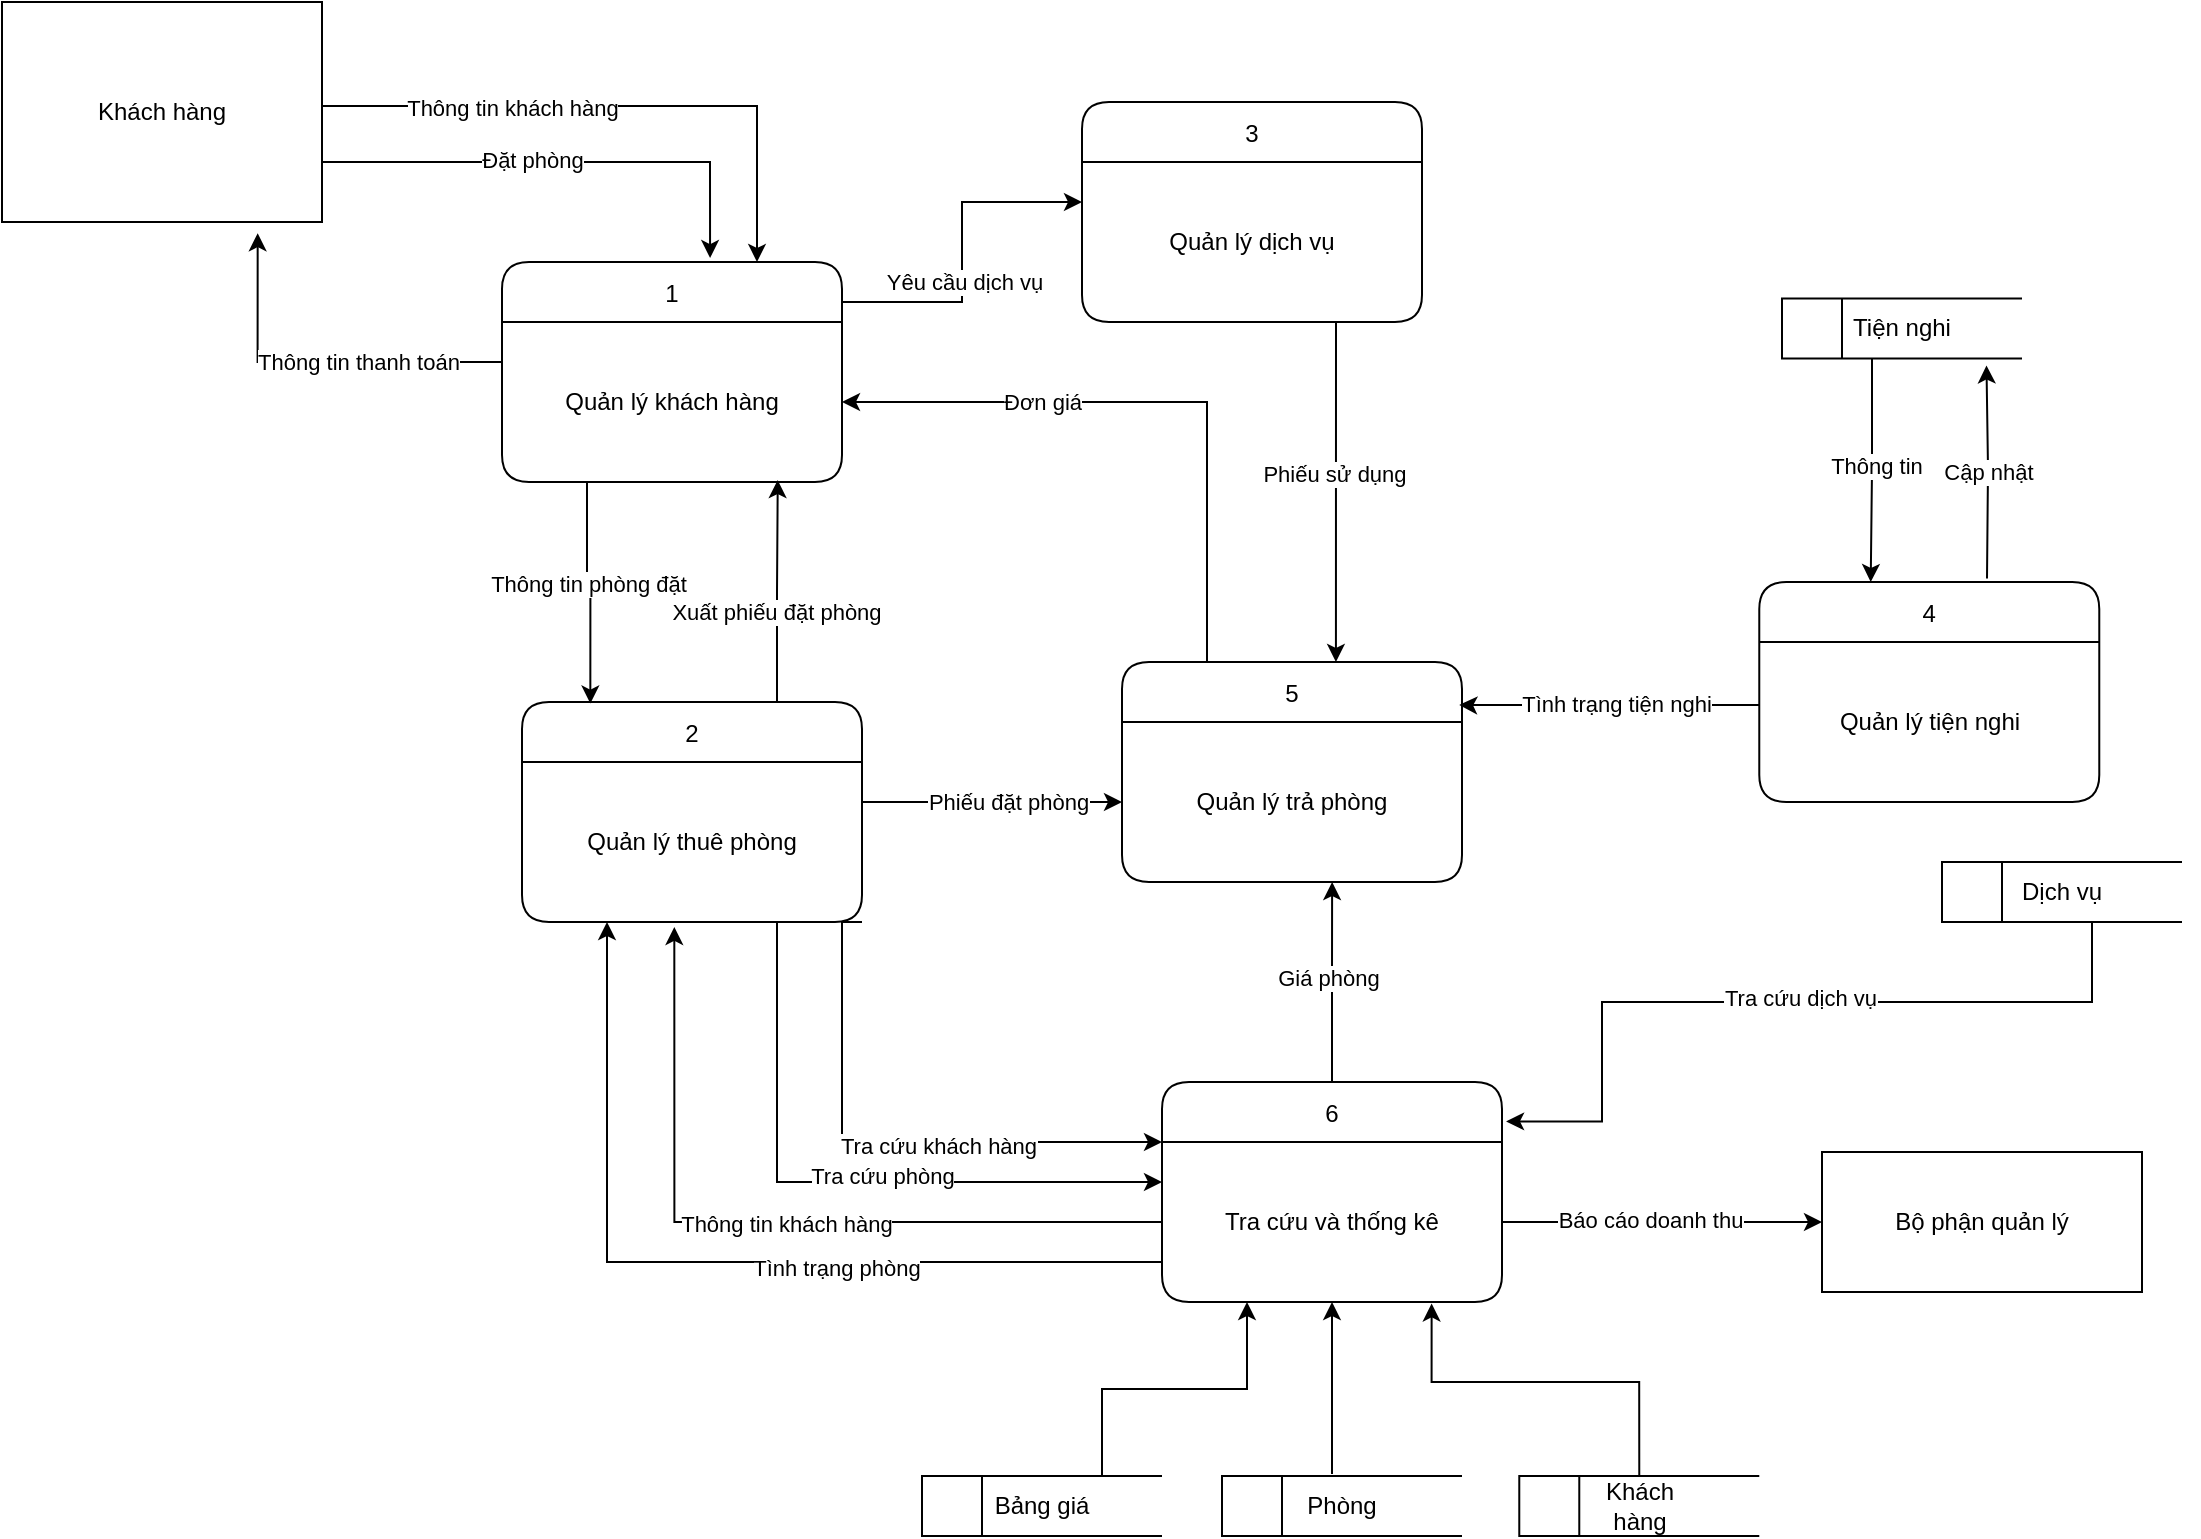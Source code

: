 <mxfile version="24.7.4">
  <diagram name="Trang-1" id="wyOwnEwqPiXWQ402WrO7">
    <mxGraphModel dx="1195" dy="643" grid="1" gridSize="10" guides="1" tooltips="1" connect="1" arrows="1" fold="1" page="1" pageScale="1" pageWidth="1169" pageHeight="827" math="0" shadow="0">
      <root>
        <mxCell id="0" />
        <mxCell id="1" parent="0" />
        <mxCell id="kh8GKiCDwH6RABgB_8PD-3" value="1" style="swimlane;fontStyle=0;childLayout=stackLayout;horizontal=1;startSize=30;fillColor=#ffffff;horizontalStack=0;resizeParent=1;resizeParentMax=0;resizeLast=0;collapsible=0;marginBottom=0;swimlaneFillColor=#ffffff;rounded=1;" vertex="1" parent="1">
          <mxGeometry x="280" y="190" width="170" height="110" as="geometry" />
        </mxCell>
        <mxCell id="kh8GKiCDwH6RABgB_8PD-4" value="Quản lý khách hàng" style="text;html=1;align=center;verticalAlign=middle;whiteSpace=wrap;rounded=0;" vertex="1" parent="kh8GKiCDwH6RABgB_8PD-3">
          <mxGeometry y="30" width="170" height="80" as="geometry" />
        </mxCell>
        <mxCell id="kh8GKiCDwH6RABgB_8PD-6" style="edgeStyle=orthogonalEdgeStyle;rounded=0;orthogonalLoop=1;jettySize=auto;html=1;exitX=1;exitY=0.25;exitDx=0;exitDy=0;entryX=0.75;entryY=0;entryDx=0;entryDy=0;" edge="1" parent="1" source="kh8GKiCDwH6RABgB_8PD-5" target="kh8GKiCDwH6RABgB_8PD-3">
          <mxGeometry relative="1" as="geometry">
            <Array as="points">
              <mxPoint x="407" y="112" />
            </Array>
          </mxGeometry>
        </mxCell>
        <mxCell id="kh8GKiCDwH6RABgB_8PD-7" value="Thông tin khách hàng" style="edgeLabel;html=1;align=center;verticalAlign=middle;resizable=0;points=[];" vertex="1" connectable="0" parent="kh8GKiCDwH6RABgB_8PD-6">
          <mxGeometry x="-0.252" y="-1" relative="1" as="geometry">
            <mxPoint as="offset" />
          </mxGeometry>
        </mxCell>
        <mxCell id="kh8GKiCDwH6RABgB_8PD-5" value="Khách hàng" style="html=1;dashed=0;whiteSpace=wrap;" vertex="1" parent="1">
          <mxGeometry x="30" y="60" width="160" height="110" as="geometry" />
        </mxCell>
        <mxCell id="kh8GKiCDwH6RABgB_8PD-8" value="3" style="swimlane;fontStyle=0;childLayout=stackLayout;horizontal=1;startSize=30;fillColor=#ffffff;horizontalStack=0;resizeParent=1;resizeParentMax=0;resizeLast=0;collapsible=0;marginBottom=0;swimlaneFillColor=#ffffff;rounded=1;" vertex="1" parent="1">
          <mxGeometry x="570" y="110" width="170" height="110" as="geometry" />
        </mxCell>
        <mxCell id="kh8GKiCDwH6RABgB_8PD-9" value="Quản lý dịch vụ" style="text;html=1;align=center;verticalAlign=middle;whiteSpace=wrap;rounded=0;" vertex="1" parent="kh8GKiCDwH6RABgB_8PD-8">
          <mxGeometry y="30" width="170" height="80" as="geometry" />
        </mxCell>
        <mxCell id="kh8GKiCDwH6RABgB_8PD-10" value="2" style="swimlane;fontStyle=0;childLayout=stackLayout;horizontal=1;startSize=30;fillColor=#ffffff;horizontalStack=0;resizeParent=1;resizeParentMax=0;resizeLast=0;collapsible=0;marginBottom=0;swimlaneFillColor=#ffffff;rounded=1;" vertex="1" parent="1">
          <mxGeometry x="290" y="410" width="170" height="110" as="geometry" />
        </mxCell>
        <mxCell id="kh8GKiCDwH6RABgB_8PD-11" value="Quản lý thuê phòng" style="text;html=1;align=center;verticalAlign=middle;whiteSpace=wrap;rounded=0;" vertex="1" parent="kh8GKiCDwH6RABgB_8PD-10">
          <mxGeometry y="30" width="170" height="80" as="geometry" />
        </mxCell>
        <mxCell id="kh8GKiCDwH6RABgB_8PD-12" value="4" style="swimlane;fontStyle=0;childLayout=stackLayout;horizontal=1;startSize=30;fillColor=#ffffff;horizontalStack=0;resizeParent=1;resizeParentMax=0;resizeLast=0;collapsible=0;marginBottom=0;swimlaneFillColor=#ffffff;rounded=1;" vertex="1" parent="1">
          <mxGeometry x="908.64" y="350" width="170" height="110" as="geometry" />
        </mxCell>
        <mxCell id="kh8GKiCDwH6RABgB_8PD-13" value="Quản lý tiện nghi" style="text;html=1;align=center;verticalAlign=middle;whiteSpace=wrap;rounded=0;" vertex="1" parent="kh8GKiCDwH6RABgB_8PD-12">
          <mxGeometry y="30" width="170" height="80" as="geometry" />
        </mxCell>
        <mxCell id="kh8GKiCDwH6RABgB_8PD-14" value="6" style="swimlane;fontStyle=0;childLayout=stackLayout;horizontal=1;startSize=30;fillColor=#ffffff;horizontalStack=0;resizeParent=1;resizeParentMax=0;resizeLast=0;collapsible=0;marginBottom=0;swimlaneFillColor=#ffffff;rounded=1;" vertex="1" parent="1">
          <mxGeometry x="610" y="600" width="170" height="110" as="geometry" />
        </mxCell>
        <mxCell id="kh8GKiCDwH6RABgB_8PD-15" value="Tra cứu và thống kê" style="text;html=1;align=center;verticalAlign=middle;whiteSpace=wrap;rounded=0;" vertex="1" parent="kh8GKiCDwH6RABgB_8PD-14">
          <mxGeometry y="30" width="170" height="80" as="geometry" />
        </mxCell>
        <mxCell id="kh8GKiCDwH6RABgB_8PD-82" style="edgeStyle=orthogonalEdgeStyle;rounded=0;orthogonalLoop=1;jettySize=auto;html=1;exitX=0.25;exitY=0;exitDx=0;exitDy=0;entryX=1;entryY=0.5;entryDx=0;entryDy=0;" edge="1" parent="1" source="kh8GKiCDwH6RABgB_8PD-16" target="kh8GKiCDwH6RABgB_8PD-4">
          <mxGeometry relative="1" as="geometry" />
        </mxCell>
        <mxCell id="kh8GKiCDwH6RABgB_8PD-83" value="Đơn giá" style="edgeLabel;html=1;align=center;verticalAlign=middle;resizable=0;points=[];" vertex="1" connectable="0" parent="kh8GKiCDwH6RABgB_8PD-82">
          <mxGeometry x="0.362" relative="1" as="geometry">
            <mxPoint as="offset" />
          </mxGeometry>
        </mxCell>
        <mxCell id="kh8GKiCDwH6RABgB_8PD-16" value="5" style="swimlane;fontStyle=0;childLayout=stackLayout;horizontal=1;startSize=30;fillColor=#ffffff;horizontalStack=0;resizeParent=1;resizeParentMax=0;resizeLast=0;collapsible=0;marginBottom=0;swimlaneFillColor=#ffffff;rounded=1;" vertex="1" parent="1">
          <mxGeometry x="590" y="390" width="170" height="110" as="geometry" />
        </mxCell>
        <mxCell id="kh8GKiCDwH6RABgB_8PD-17" value="Quản lý trả phòng" style="text;html=1;align=center;verticalAlign=middle;whiteSpace=wrap;rounded=0;" vertex="1" parent="kh8GKiCDwH6RABgB_8PD-16">
          <mxGeometry y="30" width="170" height="80" as="geometry" />
        </mxCell>
        <mxCell id="kh8GKiCDwH6RABgB_8PD-33" style="edgeStyle=orthogonalEdgeStyle;rounded=0;orthogonalLoop=1;jettySize=auto;html=1;exitX=1;exitY=0.5;exitDx=0;exitDy=0;entryX=1.012;entryY=0.179;entryDx=0;entryDy=0;entryPerimeter=0;" edge="1" parent="1" source="kh8GKiCDwH6RABgB_8PD-26" target="kh8GKiCDwH6RABgB_8PD-14">
          <mxGeometry relative="1" as="geometry">
            <mxPoint x="1100.0" y="510" as="targetPoint" />
            <Array as="points">
              <mxPoint x="1075" y="505" />
              <mxPoint x="1075" y="560" />
              <mxPoint x="830" y="560" />
              <mxPoint x="830" y="620" />
            </Array>
          </mxGeometry>
        </mxCell>
        <mxCell id="kh8GKiCDwH6RABgB_8PD-34" value="Tra cứu dịch vụ" style="edgeLabel;html=1;align=center;verticalAlign=middle;resizable=0;points=[];" vertex="1" connectable="0" parent="kh8GKiCDwH6RABgB_8PD-33">
          <mxGeometry x="0.087" y="-2" relative="1" as="geometry">
            <mxPoint as="offset" />
          </mxGeometry>
        </mxCell>
        <mxCell id="kh8GKiCDwH6RABgB_8PD-26" value="" style="html=1;dashed=0;whiteSpace=wrap;shape=mxgraph.dfd.dataStoreID;align=left;spacingLeft=3;points=[[0,0],[0.5,0],[1,0],[0,0.5],[1,0.5],[0,1],[0.5,1],[1,1]];" vertex="1" parent="1">
          <mxGeometry x="1000" y="490" width="120" height="30" as="geometry" />
        </mxCell>
        <mxCell id="kh8GKiCDwH6RABgB_8PD-27" value="Dịch vụ" style="text;html=1;align=center;verticalAlign=middle;whiteSpace=wrap;rounded=0;" vertex="1" parent="1">
          <mxGeometry x="1030" y="490" width="60" height="30" as="geometry" />
        </mxCell>
        <mxCell id="kh8GKiCDwH6RABgB_8PD-39" value="" style="html=1;dashed=0;whiteSpace=wrap;shape=mxgraph.dfd.dataStoreID;align=left;spacingLeft=3;points=[[0,0],[0.5,0],[1,0],[0,0.5],[1,0.5],[0,1],[0.5,1],[1,1]];" vertex="1" parent="1">
          <mxGeometry x="788.64" y="797" width="120" height="30" as="geometry" />
        </mxCell>
        <mxCell id="kh8GKiCDwH6RABgB_8PD-40" value="Khách hàng" style="text;html=1;align=center;verticalAlign=middle;whiteSpace=wrap;rounded=0;" vertex="1" parent="1">
          <mxGeometry x="818.64" y="797" width="60" height="30" as="geometry" />
        </mxCell>
        <mxCell id="kh8GKiCDwH6RABgB_8PD-41" style="edgeStyle=orthogonalEdgeStyle;rounded=0;orthogonalLoop=1;jettySize=auto;html=1;exitX=0.5;exitY=0;exitDx=0;exitDy=0;entryX=0.793;entryY=1.009;entryDx=0;entryDy=0;entryPerimeter=0;" edge="1" parent="1" source="kh8GKiCDwH6RABgB_8PD-40" target="kh8GKiCDwH6RABgB_8PD-15">
          <mxGeometry relative="1" as="geometry">
            <mxPoint x="700.0" y="804.88" as="targetPoint" />
            <Array as="points">
              <mxPoint x="849" y="750" />
              <mxPoint x="745" y="750" />
            </Array>
          </mxGeometry>
        </mxCell>
        <mxCell id="kh8GKiCDwH6RABgB_8PD-42" value="" style="html=1;dashed=0;whiteSpace=wrap;shape=mxgraph.dfd.dataStoreID;align=left;spacingLeft=3;points=[[0,0],[0.5,0],[1,0],[0,0.5],[1,0.5],[0,1],[0.5,1],[1,1]];" vertex="1" parent="1">
          <mxGeometry x="920" y="208.24" width="120" height="30" as="geometry" />
        </mxCell>
        <mxCell id="kh8GKiCDwH6RABgB_8PD-43" value="Tiện nghi" style="text;html=1;align=center;verticalAlign=middle;whiteSpace=wrap;rounded=0;" vertex="1" parent="1">
          <mxGeometry x="950" y="208.24" width="60" height="30" as="geometry" />
        </mxCell>
        <mxCell id="kh8GKiCDwH6RABgB_8PD-44" style="edgeStyle=orthogonalEdgeStyle;rounded=0;orthogonalLoop=1;jettySize=auto;html=1;exitX=0.25;exitY=1;exitDx=0;exitDy=0;entryX=0.408;entryY=0.016;entryDx=0;entryDy=0;entryPerimeter=0;" edge="1" parent="1" source="kh8GKiCDwH6RABgB_8PD-43">
          <mxGeometry relative="1" as="geometry">
            <mxPoint x="964.36" y="350.0" as="targetPoint" />
          </mxGeometry>
        </mxCell>
        <mxCell id="kh8GKiCDwH6RABgB_8PD-45" value="Thông tin" style="edgeLabel;html=1;align=center;verticalAlign=middle;resizable=0;points=[];" vertex="1" connectable="0" parent="kh8GKiCDwH6RABgB_8PD-44">
          <mxGeometry x="-0.02" y="1" relative="1" as="geometry">
            <mxPoint x="1" y="-1" as="offset" />
          </mxGeometry>
        </mxCell>
        <mxCell id="kh8GKiCDwH6RABgB_8PD-46" style="edgeStyle=orthogonalEdgeStyle;rounded=0;orthogonalLoop=1;jettySize=auto;html=1;exitX=0.75;exitY=0;exitDx=0;exitDy=0;entryX=0.852;entryY=1.117;entryDx=0;entryDy=0;entryPerimeter=0;" edge="1" parent="1" target="kh8GKiCDwH6RABgB_8PD-42">
          <mxGeometry relative="1" as="geometry">
            <mxPoint x="1022.5" y="348.24" as="sourcePoint" />
          </mxGeometry>
        </mxCell>
        <mxCell id="kh8GKiCDwH6RABgB_8PD-47" value="Cập nhật" style="edgeLabel;html=1;align=center;verticalAlign=middle;resizable=0;points=[];" vertex="1" connectable="0" parent="kh8GKiCDwH6RABgB_8PD-46">
          <mxGeometry x="-0.052" relative="1" as="geometry">
            <mxPoint y="-2" as="offset" />
          </mxGeometry>
        </mxCell>
        <mxCell id="kh8GKiCDwH6RABgB_8PD-48" style="edgeStyle=orthogonalEdgeStyle;rounded=0;orthogonalLoop=1;jettySize=auto;html=1;entryX=0.992;entryY=0.195;entryDx=0;entryDy=0;entryPerimeter=0;" edge="1" parent="1" source="kh8GKiCDwH6RABgB_8PD-12" target="kh8GKiCDwH6RABgB_8PD-16">
          <mxGeometry relative="1" as="geometry">
            <Array as="points">
              <mxPoint x="760" y="411" />
            </Array>
          </mxGeometry>
        </mxCell>
        <mxCell id="kh8GKiCDwH6RABgB_8PD-49" value="Tình trạng tiện nghi" style="edgeLabel;html=1;align=center;verticalAlign=middle;resizable=0;points=[];" vertex="1" connectable="0" parent="kh8GKiCDwH6RABgB_8PD-48">
          <mxGeometry x="-0.049" y="-1" relative="1" as="geometry">
            <mxPoint as="offset" />
          </mxGeometry>
        </mxCell>
        <mxCell id="kh8GKiCDwH6RABgB_8PD-52" style="edgeStyle=orthogonalEdgeStyle;rounded=0;orthogonalLoop=1;jettySize=auto;html=1;exitX=0.25;exitY=1;exitDx=0;exitDy=0;entryX=0.201;entryY=0.007;entryDx=0;entryDy=0;entryPerimeter=0;" edge="1" parent="1" source="kh8GKiCDwH6RABgB_8PD-4" target="kh8GKiCDwH6RABgB_8PD-10">
          <mxGeometry relative="1" as="geometry" />
        </mxCell>
        <mxCell id="kh8GKiCDwH6RABgB_8PD-53" value="Thông tin phòng đặt" style="edgeLabel;html=1;align=center;verticalAlign=middle;resizable=0;points=[];" vertex="1" connectable="0" parent="kh8GKiCDwH6RABgB_8PD-52">
          <mxGeometry x="-0.097" relative="1" as="geometry">
            <mxPoint as="offset" />
          </mxGeometry>
        </mxCell>
        <mxCell id="kh8GKiCDwH6RABgB_8PD-54" style="edgeStyle=orthogonalEdgeStyle;rounded=0;orthogonalLoop=1;jettySize=auto;html=1;exitX=0.75;exitY=0;exitDx=0;exitDy=0;entryX=0.811;entryY=0.988;entryDx=0;entryDy=0;entryPerimeter=0;" edge="1" parent="1" source="kh8GKiCDwH6RABgB_8PD-10" target="kh8GKiCDwH6RABgB_8PD-4">
          <mxGeometry relative="1" as="geometry" />
        </mxCell>
        <mxCell id="kh8GKiCDwH6RABgB_8PD-55" value="Xuất phiếu đặt phòng" style="edgeLabel;html=1;align=center;verticalAlign=middle;resizable=0;points=[];" vertex="1" connectable="0" parent="kh8GKiCDwH6RABgB_8PD-54">
          <mxGeometry x="-0.196" y="1" relative="1" as="geometry">
            <mxPoint as="offset" />
          </mxGeometry>
        </mxCell>
        <mxCell id="kh8GKiCDwH6RABgB_8PD-56" value="" style="html=1;dashed=0;whiteSpace=wrap;shape=mxgraph.dfd.dataStoreID;align=left;spacingLeft=3;points=[[0,0],[0.5,0],[1,0],[0,0.5],[1,0.5],[0,1],[0.5,1],[1,1]];" vertex="1" parent="1">
          <mxGeometry x="640" y="797" width="120" height="30" as="geometry" />
        </mxCell>
        <mxCell id="kh8GKiCDwH6RABgB_8PD-57" value="Phòng" style="text;html=1;align=center;verticalAlign=middle;whiteSpace=wrap;rounded=0;" vertex="1" parent="1">
          <mxGeometry x="670" y="797" width="60" height="30" as="geometry" />
        </mxCell>
        <mxCell id="kh8GKiCDwH6RABgB_8PD-58" style="edgeStyle=orthogonalEdgeStyle;rounded=0;orthogonalLoop=1;jettySize=auto;html=1;entryX=0.5;entryY=1;entryDx=0;entryDy=0;" edge="1" parent="1" target="kh8GKiCDwH6RABgB_8PD-15">
          <mxGeometry relative="1" as="geometry">
            <mxPoint x="695" y="796" as="sourcePoint" />
            <mxPoint x="500" y="812" as="targetPoint" />
            <Array as="points">
              <mxPoint x="695" y="750" />
              <mxPoint x="695" y="750" />
            </Array>
          </mxGeometry>
        </mxCell>
        <mxCell id="kh8GKiCDwH6RABgB_8PD-59" style="edgeStyle=orthogonalEdgeStyle;rounded=0;orthogonalLoop=1;jettySize=auto;html=1;exitX=0.75;exitY=1;exitDx=0;exitDy=0;entryX=0;entryY=0.25;entryDx=0;entryDy=0;" edge="1" parent="1" source="kh8GKiCDwH6RABgB_8PD-11" target="kh8GKiCDwH6RABgB_8PD-15">
          <mxGeometry relative="1" as="geometry">
            <Array as="points">
              <mxPoint x="417" y="650" />
            </Array>
          </mxGeometry>
        </mxCell>
        <mxCell id="kh8GKiCDwH6RABgB_8PD-60" value="Tra cứu phòng" style="edgeLabel;html=1;align=center;verticalAlign=middle;resizable=0;points=[];" vertex="1" connectable="0" parent="kh8GKiCDwH6RABgB_8PD-59">
          <mxGeometry x="0.13" y="3" relative="1" as="geometry">
            <mxPoint as="offset" />
          </mxGeometry>
        </mxCell>
        <mxCell id="kh8GKiCDwH6RABgB_8PD-61" style="edgeStyle=orthogonalEdgeStyle;rounded=0;orthogonalLoop=1;jettySize=auto;html=1;exitX=0;exitY=0.75;exitDx=0;exitDy=0;entryX=0.25;entryY=1;entryDx=0;entryDy=0;" edge="1" parent="1" source="kh8GKiCDwH6RABgB_8PD-15" target="kh8GKiCDwH6RABgB_8PD-11">
          <mxGeometry relative="1" as="geometry" />
        </mxCell>
        <mxCell id="kh8GKiCDwH6RABgB_8PD-62" value="Tình trạng phòng" style="edgeLabel;html=1;align=center;verticalAlign=middle;resizable=0;points=[];" vertex="1" connectable="0" parent="kh8GKiCDwH6RABgB_8PD-61">
          <mxGeometry x="-0.271" y="3" relative="1" as="geometry">
            <mxPoint as="offset" />
          </mxGeometry>
        </mxCell>
        <mxCell id="kh8GKiCDwH6RABgB_8PD-63" style="edgeStyle=orthogonalEdgeStyle;rounded=0;orthogonalLoop=1;jettySize=auto;html=1;exitX=1;exitY=0.5;exitDx=0;exitDy=0;entryX=0.612;entryY=-0.018;entryDx=0;entryDy=0;entryPerimeter=0;" edge="1" parent="1" source="kh8GKiCDwH6RABgB_8PD-5" target="kh8GKiCDwH6RABgB_8PD-3">
          <mxGeometry relative="1" as="geometry">
            <Array as="points">
              <mxPoint x="190" y="140" />
              <mxPoint x="384" y="140" />
            </Array>
          </mxGeometry>
        </mxCell>
        <mxCell id="kh8GKiCDwH6RABgB_8PD-64" value="Đặt phòng" style="edgeLabel;html=1;align=center;verticalAlign=middle;resizable=0;points=[];" vertex="1" connectable="0" parent="kh8GKiCDwH6RABgB_8PD-63">
          <mxGeometry x="-0.025" y="1" relative="1" as="geometry">
            <mxPoint as="offset" />
          </mxGeometry>
        </mxCell>
        <mxCell id="kh8GKiCDwH6RABgB_8PD-65" style="edgeStyle=orthogonalEdgeStyle;rounded=0;orthogonalLoop=1;jettySize=auto;html=1;exitX=0;exitY=0.25;exitDx=0;exitDy=0;entryX=0.799;entryY=1.051;entryDx=0;entryDy=0;entryPerimeter=0;" edge="1" parent="1" source="kh8GKiCDwH6RABgB_8PD-4" target="kh8GKiCDwH6RABgB_8PD-5">
          <mxGeometry relative="1" as="geometry" />
        </mxCell>
        <mxCell id="kh8GKiCDwH6RABgB_8PD-66" value="Thông tin thanh toán" style="edgeLabel;html=1;align=center;verticalAlign=middle;resizable=0;points=[];" vertex="1" connectable="0" parent="kh8GKiCDwH6RABgB_8PD-65">
          <mxGeometry x="-0.223" relative="1" as="geometry">
            <mxPoint as="offset" />
          </mxGeometry>
        </mxCell>
        <mxCell id="kh8GKiCDwH6RABgB_8PD-67" style="edgeStyle=orthogonalEdgeStyle;rounded=0;orthogonalLoop=1;jettySize=auto;html=1;exitX=1;exitY=0.75;exitDx=0;exitDy=0;entryX=0;entryY=0.25;entryDx=0;entryDy=0;" edge="1" parent="1" source="kh8GKiCDwH6RABgB_8PD-4" target="kh8GKiCDwH6RABgB_8PD-9">
          <mxGeometry relative="1" as="geometry">
            <Array as="points">
              <mxPoint x="450" y="210" />
              <mxPoint x="510" y="210" />
              <mxPoint x="510" y="160" />
            </Array>
          </mxGeometry>
        </mxCell>
        <mxCell id="kh8GKiCDwH6RABgB_8PD-68" value="Yêu cầu dịch vụ" style="edgeLabel;html=1;align=center;verticalAlign=middle;resizable=0;points=[];" vertex="1" connectable="0" parent="kh8GKiCDwH6RABgB_8PD-67">
          <mxGeometry x="0.168" y="-1" relative="1" as="geometry">
            <mxPoint as="offset" />
          </mxGeometry>
        </mxCell>
        <mxCell id="kh8GKiCDwH6RABgB_8PD-69" style="edgeStyle=orthogonalEdgeStyle;rounded=0;orthogonalLoop=1;jettySize=auto;html=1;" edge="1" parent="1">
          <mxGeometry relative="1" as="geometry">
            <mxPoint x="670" y="220.0" as="sourcePoint" />
            <mxPoint x="696.966" y="390.0" as="targetPoint" />
            <Array as="points">
              <mxPoint x="697" y="220" />
            </Array>
          </mxGeometry>
        </mxCell>
        <mxCell id="kh8GKiCDwH6RABgB_8PD-70" value="Phiếu sử dụng" style="edgeLabel;html=1;align=center;verticalAlign=middle;resizable=0;points=[];" vertex="1" connectable="0" parent="kh8GKiCDwH6RABgB_8PD-69">
          <mxGeometry x="0.041" y="-1" relative="1" as="geometry">
            <mxPoint as="offset" />
          </mxGeometry>
        </mxCell>
        <mxCell id="kh8GKiCDwH6RABgB_8PD-71" style="edgeStyle=orthogonalEdgeStyle;rounded=0;orthogonalLoop=1;jettySize=auto;html=1;exitX=1;exitY=1;exitDx=0;exitDy=0;entryX=0;entryY=0;entryDx=0;entryDy=0;" edge="1" parent="1" source="kh8GKiCDwH6RABgB_8PD-11" target="kh8GKiCDwH6RABgB_8PD-15">
          <mxGeometry relative="1" as="geometry">
            <Array as="points">
              <mxPoint x="450" y="520" />
              <mxPoint x="450" y="630" />
            </Array>
          </mxGeometry>
        </mxCell>
        <mxCell id="kh8GKiCDwH6RABgB_8PD-72" value="Tra cứu khách hàng" style="edgeLabel;html=1;align=center;verticalAlign=middle;resizable=0;points=[];" vertex="1" connectable="0" parent="kh8GKiCDwH6RABgB_8PD-71">
          <mxGeometry x="0.196" y="-2" relative="1" as="geometry">
            <mxPoint as="offset" />
          </mxGeometry>
        </mxCell>
        <mxCell id="kh8GKiCDwH6RABgB_8PD-73" style="edgeStyle=orthogonalEdgeStyle;rounded=0;orthogonalLoop=1;jettySize=auto;html=1;exitX=0;exitY=0.5;exitDx=0;exitDy=0;entryX=0.448;entryY=1.031;entryDx=0;entryDy=0;entryPerimeter=0;" edge="1" parent="1" source="kh8GKiCDwH6RABgB_8PD-15" target="kh8GKiCDwH6RABgB_8PD-11">
          <mxGeometry relative="1" as="geometry" />
        </mxCell>
        <mxCell id="kh8GKiCDwH6RABgB_8PD-74" value="Thông tin khách hàng" style="edgeLabel;html=1;align=center;verticalAlign=middle;resizable=0;points=[];" vertex="1" connectable="0" parent="kh8GKiCDwH6RABgB_8PD-73">
          <mxGeometry x="-0.039" y="1" relative="1" as="geometry">
            <mxPoint as="offset" />
          </mxGeometry>
        </mxCell>
        <mxCell id="kh8GKiCDwH6RABgB_8PD-75" style="edgeStyle=orthogonalEdgeStyle;rounded=0;orthogonalLoop=1;jettySize=auto;html=1;exitX=1;exitY=0.25;exitDx=0;exitDy=0;entryX=0;entryY=0.5;entryDx=0;entryDy=0;" edge="1" parent="1" source="kh8GKiCDwH6RABgB_8PD-11" target="kh8GKiCDwH6RABgB_8PD-17">
          <mxGeometry relative="1" as="geometry" />
        </mxCell>
        <mxCell id="kh8GKiCDwH6RABgB_8PD-76" value="Phiếu đặt phòng" style="edgeLabel;html=1;align=center;verticalAlign=middle;resizable=0;points=[];" vertex="1" connectable="0" parent="kh8GKiCDwH6RABgB_8PD-75">
          <mxGeometry x="0.124" relative="1" as="geometry">
            <mxPoint as="offset" />
          </mxGeometry>
        </mxCell>
        <mxCell id="kh8GKiCDwH6RABgB_8PD-79" style="edgeStyle=orthogonalEdgeStyle;rounded=0;orthogonalLoop=1;jettySize=auto;html=1;exitX=1;exitY=0;exitDx=0;exitDy=0;entryX=0.25;entryY=1;entryDx=0;entryDy=0;" edge="1" parent="1" source="kh8GKiCDwH6RABgB_8PD-78" target="kh8GKiCDwH6RABgB_8PD-15">
          <mxGeometry relative="1" as="geometry">
            <mxPoint x="520.0" y="850" as="targetPoint" />
          </mxGeometry>
        </mxCell>
        <mxCell id="kh8GKiCDwH6RABgB_8PD-77" value="" style="html=1;dashed=0;whiteSpace=wrap;shape=mxgraph.dfd.dataStoreID;align=left;spacingLeft=3;points=[[0,0],[0.5,0],[1,0],[0,0.5],[1,0.5],[0,1],[0.5,1],[1,1]];" vertex="1" parent="1">
          <mxGeometry x="490" y="797" width="120" height="30" as="geometry" />
        </mxCell>
        <mxCell id="kh8GKiCDwH6RABgB_8PD-78" value="Bảng giá" style="text;html=1;align=center;verticalAlign=middle;whiteSpace=wrap;rounded=0;" vertex="1" parent="1">
          <mxGeometry x="520" y="797" width="60" height="30" as="geometry" />
        </mxCell>
        <mxCell id="kh8GKiCDwH6RABgB_8PD-80" style="edgeStyle=orthogonalEdgeStyle;rounded=0;orthogonalLoop=1;jettySize=auto;html=1;exitX=0.5;exitY=0;exitDx=0;exitDy=0;entryX=0.618;entryY=1;entryDx=0;entryDy=0;entryPerimeter=0;" edge="1" parent="1" source="kh8GKiCDwH6RABgB_8PD-14" target="kh8GKiCDwH6RABgB_8PD-17">
          <mxGeometry relative="1" as="geometry" />
        </mxCell>
        <mxCell id="kh8GKiCDwH6RABgB_8PD-81" value="Giá phòng" style="edgeLabel;html=1;align=center;verticalAlign=middle;resizable=0;points=[];" vertex="1" connectable="0" parent="kh8GKiCDwH6RABgB_8PD-80">
          <mxGeometry x="0.041" y="2" relative="1" as="geometry">
            <mxPoint as="offset" />
          </mxGeometry>
        </mxCell>
        <mxCell id="kh8GKiCDwH6RABgB_8PD-84" value="Bộ phận quản lý" style="html=1;dashed=0;whiteSpace=wrap;" vertex="1" parent="1">
          <mxGeometry x="940" y="635" width="160" height="70" as="geometry" />
        </mxCell>
        <mxCell id="kh8GKiCDwH6RABgB_8PD-85" style="edgeStyle=orthogonalEdgeStyle;rounded=0;orthogonalLoop=1;jettySize=auto;html=1;exitX=1;exitY=0.5;exitDx=0;exitDy=0;entryX=0;entryY=0.5;entryDx=0;entryDy=0;" edge="1" parent="1" source="kh8GKiCDwH6RABgB_8PD-15" target="kh8GKiCDwH6RABgB_8PD-84">
          <mxGeometry relative="1" as="geometry">
            <mxPoint x="810.0" y="635" as="sourcePoint" />
          </mxGeometry>
        </mxCell>
        <mxCell id="kh8GKiCDwH6RABgB_8PD-86" value="Báo cáo doanh thu" style="edgeLabel;html=1;align=center;verticalAlign=middle;resizable=0;points=[];" vertex="1" connectable="0" parent="kh8GKiCDwH6RABgB_8PD-85">
          <mxGeometry x="-0.076" y="1" relative="1" as="geometry">
            <mxPoint as="offset" />
          </mxGeometry>
        </mxCell>
      </root>
    </mxGraphModel>
  </diagram>
</mxfile>

